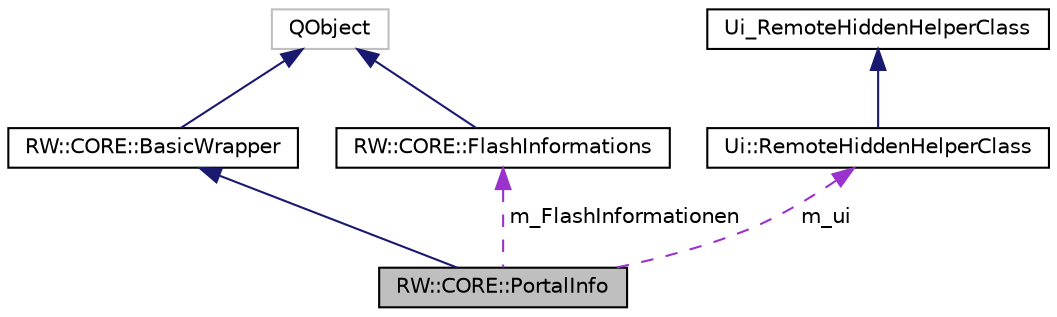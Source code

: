 digraph "RW::CORE::PortalInfo"
{
  edge [fontname="Helvetica",fontsize="10",labelfontname="Helvetica",labelfontsize="10"];
  node [fontname="Helvetica",fontsize="10",shape=record];
  Node3 [label="RW::CORE::PortalInfo",height=0.2,width=0.4,color="black", fillcolor="grey75", style="filled", fontcolor="black"];
  Node4 -> Node3 [dir="back",color="midnightblue",fontsize="10",style="solid"];
  Node4 [label="RW::CORE::BasicWrapper",height=0.2,width=0.4,color="black", fillcolor="white", style="filled",URL="$class_r_w_1_1_c_o_r_e_1_1_basic_wrapper.html"];
  Node5 -> Node4 [dir="back",color="midnightblue",fontsize="10",style="solid"];
  Node5 [label="QObject",height=0.2,width=0.4,color="grey75", fillcolor="white", style="filled"];
  Node6 -> Node3 [dir="back",color="darkorchid3",fontsize="10",style="dashed",label=" m_ui" ];
  Node6 [label="Ui::RemoteHiddenHelperClass",height=0.2,width=0.4,color="black", fillcolor="white", style="filled",URL="$class_ui_1_1_remote_hidden_helper_class.html"];
  Node7 -> Node6 [dir="back",color="midnightblue",fontsize="10",style="solid"];
  Node7 [label="Ui_RemoteHiddenHelperClass",height=0.2,width=0.4,color="black", fillcolor="white", style="filled",URL="$class_ui___remote_hidden_helper_class.html"];
  Node8 -> Node3 [dir="back",color="darkorchid3",fontsize="10",style="dashed",label=" m_FlashInformationen" ];
  Node8 [label="RW::CORE::FlashInformations",height=0.2,width=0.4,color="black", fillcolor="white", style="filled",URL="$class_r_w_1_1_c_o_r_e_1_1_flash_informations.html"];
  Node5 -> Node8 [dir="back",color="midnightblue",fontsize="10",style="solid"];
}
